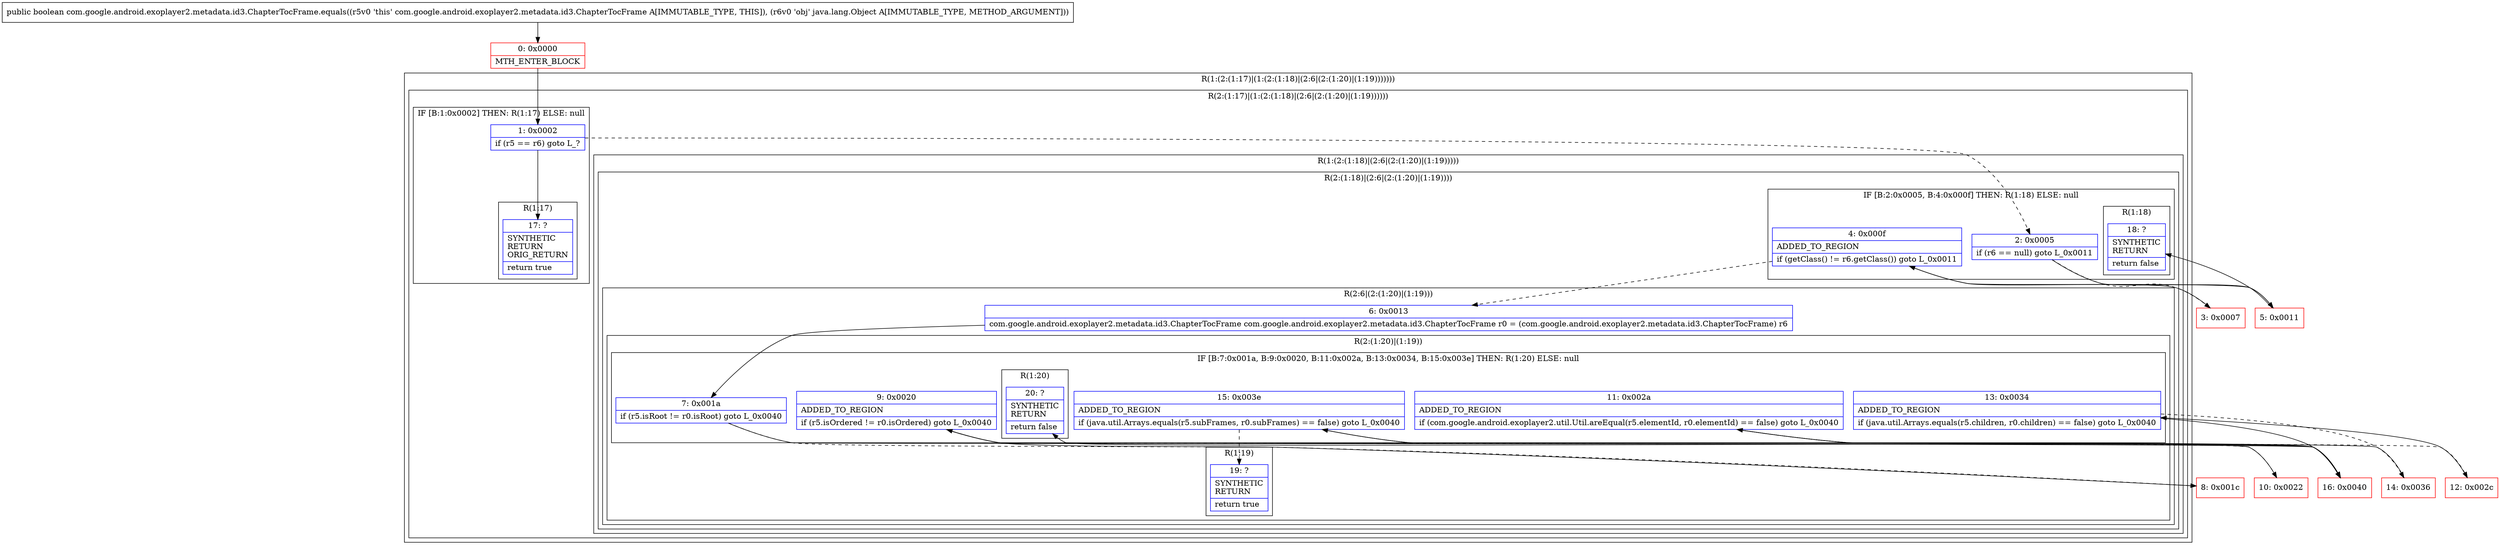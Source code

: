 digraph "CFG forcom.google.android.exoplayer2.metadata.id3.ChapterTocFrame.equals(Ljava\/lang\/Object;)Z" {
subgraph cluster_Region_748902210 {
label = "R(1:(2:(1:17)|(1:(2:(1:18)|(2:6|(2:(1:20)|(1:19)))))))";
node [shape=record,color=blue];
subgraph cluster_Region_420396759 {
label = "R(2:(1:17)|(1:(2:(1:18)|(2:6|(2:(1:20)|(1:19))))))";
node [shape=record,color=blue];
subgraph cluster_IfRegion_1003308133 {
label = "IF [B:1:0x0002] THEN: R(1:17) ELSE: null";
node [shape=record,color=blue];
Node_1 [shape=record,label="{1\:\ 0x0002|if (r5 == r6) goto L_?\l}"];
subgraph cluster_Region_1342397712 {
label = "R(1:17)";
node [shape=record,color=blue];
Node_17 [shape=record,label="{17\:\ ?|SYNTHETIC\lRETURN\lORIG_RETURN\l|return true\l}"];
}
}
subgraph cluster_Region_1714161941 {
label = "R(1:(2:(1:18)|(2:6|(2:(1:20)|(1:19)))))";
node [shape=record,color=blue];
subgraph cluster_Region_179895041 {
label = "R(2:(1:18)|(2:6|(2:(1:20)|(1:19))))";
node [shape=record,color=blue];
subgraph cluster_IfRegion_1527216223 {
label = "IF [B:2:0x0005, B:4:0x000f] THEN: R(1:18) ELSE: null";
node [shape=record,color=blue];
Node_2 [shape=record,label="{2\:\ 0x0005|if (r6 == null) goto L_0x0011\l}"];
Node_4 [shape=record,label="{4\:\ 0x000f|ADDED_TO_REGION\l|if (getClass() != r6.getClass()) goto L_0x0011\l}"];
subgraph cluster_Region_296109554 {
label = "R(1:18)";
node [shape=record,color=blue];
Node_18 [shape=record,label="{18\:\ ?|SYNTHETIC\lRETURN\l|return false\l}"];
}
}
subgraph cluster_Region_1074855475 {
label = "R(2:6|(2:(1:20)|(1:19)))";
node [shape=record,color=blue];
Node_6 [shape=record,label="{6\:\ 0x0013|com.google.android.exoplayer2.metadata.id3.ChapterTocFrame com.google.android.exoplayer2.metadata.id3.ChapterTocFrame r0 = (com.google.android.exoplayer2.metadata.id3.ChapterTocFrame) r6\l}"];
subgraph cluster_Region_398754418 {
label = "R(2:(1:20)|(1:19))";
node [shape=record,color=blue];
subgraph cluster_IfRegion_774067347 {
label = "IF [B:7:0x001a, B:9:0x0020, B:11:0x002a, B:13:0x0034, B:15:0x003e] THEN: R(1:20) ELSE: null";
node [shape=record,color=blue];
Node_7 [shape=record,label="{7\:\ 0x001a|if (r5.isRoot != r0.isRoot) goto L_0x0040\l}"];
Node_9 [shape=record,label="{9\:\ 0x0020|ADDED_TO_REGION\l|if (r5.isOrdered != r0.isOrdered) goto L_0x0040\l}"];
Node_11 [shape=record,label="{11\:\ 0x002a|ADDED_TO_REGION\l|if (com.google.android.exoplayer2.util.Util.areEqual(r5.elementId, r0.elementId) == false) goto L_0x0040\l}"];
Node_13 [shape=record,label="{13\:\ 0x0034|ADDED_TO_REGION\l|if (java.util.Arrays.equals(r5.children, r0.children) == false) goto L_0x0040\l}"];
Node_15 [shape=record,label="{15\:\ 0x003e|ADDED_TO_REGION\l|if (java.util.Arrays.equals(r5.subFrames, r0.subFrames) == false) goto L_0x0040\l}"];
subgraph cluster_Region_1516835704 {
label = "R(1:20)";
node [shape=record,color=blue];
Node_20 [shape=record,label="{20\:\ ?|SYNTHETIC\lRETURN\l|return false\l}"];
}
}
subgraph cluster_Region_986467818 {
label = "R(1:19)";
node [shape=record,color=blue];
Node_19 [shape=record,label="{19\:\ ?|SYNTHETIC\lRETURN\l|return true\l}"];
}
}
}
}
}
}
}
Node_0 [shape=record,color=red,label="{0\:\ 0x0000|MTH_ENTER_BLOCK\l}"];
Node_3 [shape=record,color=red,label="{3\:\ 0x0007}"];
Node_5 [shape=record,color=red,label="{5\:\ 0x0011}"];
Node_8 [shape=record,color=red,label="{8\:\ 0x001c}"];
Node_10 [shape=record,color=red,label="{10\:\ 0x0022}"];
Node_12 [shape=record,color=red,label="{12\:\ 0x002c}"];
Node_14 [shape=record,color=red,label="{14\:\ 0x0036}"];
Node_16 [shape=record,color=red,label="{16\:\ 0x0040}"];
MethodNode[shape=record,label="{public boolean com.google.android.exoplayer2.metadata.id3.ChapterTocFrame.equals((r5v0 'this' com.google.android.exoplayer2.metadata.id3.ChapterTocFrame A[IMMUTABLE_TYPE, THIS]), (r6v0 'obj' java.lang.Object A[IMMUTABLE_TYPE, METHOD_ARGUMENT])) }"];
MethodNode -> Node_0;
Node_1 -> Node_2[style=dashed];
Node_1 -> Node_17;
Node_2 -> Node_3[style=dashed];
Node_2 -> Node_5;
Node_4 -> Node_5;
Node_4 -> Node_6[style=dashed];
Node_6 -> Node_7;
Node_7 -> Node_8[style=dashed];
Node_7 -> Node_16;
Node_9 -> Node_10[style=dashed];
Node_9 -> Node_16;
Node_11 -> Node_12[style=dashed];
Node_11 -> Node_16;
Node_13 -> Node_14[style=dashed];
Node_13 -> Node_16;
Node_15 -> Node_16;
Node_15 -> Node_19[style=dashed];
Node_0 -> Node_1;
Node_3 -> Node_4;
Node_5 -> Node_18;
Node_8 -> Node_9;
Node_10 -> Node_11;
Node_12 -> Node_13;
Node_14 -> Node_15;
Node_16 -> Node_20;
}


